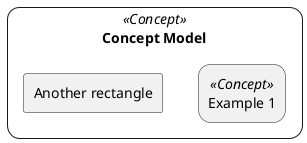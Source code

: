@startuml
skinparam rectangle {
	roundCorner<<Concept>> 25
}

rectangle "Concept Model" <<Concept>> {
	rectangle "Example 1" <<Concept>> as ex1
	rectangle "Another rectangle"
}
@enduml
